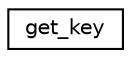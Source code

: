 digraph "Graphical Class Hierarchy"
{
 // INTERACTIVE_SVG=YES
 // LATEX_PDF_SIZE
  edge [fontname="Helvetica",fontsize="10",labelfontname="Helvetica",labelfontsize="10"];
  node [fontname="Helvetica",fontsize="10",shape=record];
  rankdir="LR";
  Node0 [label="get_key",height=0.2,width=0.4,color="black", fillcolor="white", style="filled",URL="$interfaceyaml__parser__mod_1_1get__key.html",tooltip="Private c function that get the key from a key_id in a yaml file."];
}
